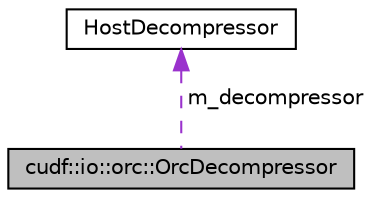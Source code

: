 digraph "cudf::io::orc::OrcDecompressor"
{
 // LATEX_PDF_SIZE
  edge [fontname="Helvetica",fontsize="10",labelfontname="Helvetica",labelfontsize="10"];
  node [fontname="Helvetica",fontsize="10",shape=record];
  Node1 [label="cudf::io::orc::OrcDecompressor",height=0.2,width=0.4,color="black", fillcolor="grey75", style="filled", fontcolor="black",tooltip="Class for decompressing Orc data blocks using the CPU."];
  Node2 -> Node1 [dir="back",color="darkorchid3",fontsize="10",style="dashed",label=" m_decompressor" ,fontname="Helvetica"];
  Node2 [label="HostDecompressor",height=0.2,width=0.4,color="black", fillcolor="white", style="filled",URL="$classHostDecompressor.html",tooltip=" "];
}
